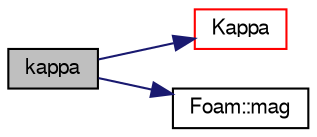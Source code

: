 digraph "kappa"
{
  bgcolor="transparent";
  edge [fontname="FreeSans",fontsize="10",labelfontname="FreeSans",labelfontsize="10"];
  node [fontname="FreeSans",fontsize="10",shape=record];
  rankdir="LR";
  Node68 [label="kappa",height=0.2,width=0.4,color="black", fillcolor="grey75", style="filled", fontcolor="black"];
  Node68 -> Node69 [color="midnightblue",fontsize="10",style="solid",fontname="FreeSans"];
  Node69 [label="Kappa",height=0.2,width=0.4,color="red",URL="$a30206.html#a1cad1ced6861abf21d9b7fac5f08467a",tooltip="Un-isotropic thermal conductivity [W/mK]. "];
  Node68 -> Node72 [color="midnightblue",fontsize="10",style="solid",fontname="FreeSans"];
  Node72 [label="Foam::mag",height=0.2,width=0.4,color="black",URL="$a21124.html#a929da2a3fdcf3dacbbe0487d3a330dae"];
}
